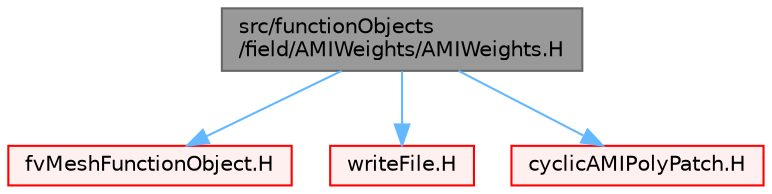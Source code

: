 digraph "src/functionObjects/field/AMIWeights/AMIWeights.H"
{
 // LATEX_PDF_SIZE
  bgcolor="transparent";
  edge [fontname=Helvetica,fontsize=10,labelfontname=Helvetica,labelfontsize=10];
  node [fontname=Helvetica,fontsize=10,shape=box,height=0.2,width=0.4];
  Node1 [id="Node000001",label="src/functionObjects\l/field/AMIWeights/AMIWeights.H",height=0.2,width=0.4,color="gray40", fillcolor="grey60", style="filled", fontcolor="black",tooltip=" "];
  Node1 -> Node2 [id="edge1_Node000001_Node000002",color="steelblue1",style="solid",tooltip=" "];
  Node2 [id="Node000002",label="fvMeshFunctionObject.H",height=0.2,width=0.4,color="red", fillcolor="#FFF0F0", style="filled",URL="$fvMeshFunctionObject_8H.html",tooltip=" "];
  Node1 -> Node252 [id="edge2_Node000001_Node000252",color="steelblue1",style="solid",tooltip=" "];
  Node252 [id="Node000252",label="writeFile.H",height=0.2,width=0.4,color="red", fillcolor="#FFF0F0", style="filled",URL="$writeFile_8H.html",tooltip=" "];
  Node1 -> Node257 [id="edge3_Node000001_Node000257",color="steelblue1",style="solid",tooltip=" "];
  Node257 [id="Node000257",label="cyclicAMIPolyPatch.H",height=0.2,width=0.4,color="red", fillcolor="#FFF0F0", style="filled",URL="$cyclicAMIPolyPatch_8H.html",tooltip=" "];
}
